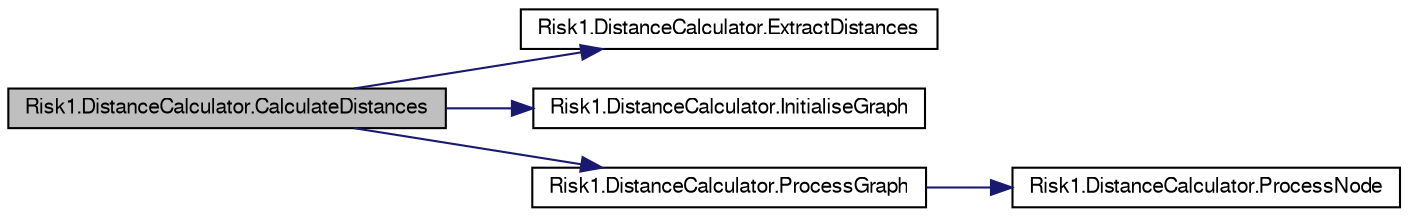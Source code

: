 digraph G
{
  bgcolor="transparent";
  edge [fontname="FreeSans",fontsize="10",labelfontname="FreeSans",labelfontsize="10"];
  node [fontname="FreeSans",fontsize="10",shape=record];
  rankdir="LR";
  Node1 [label="Risk1.DistanceCalculator.CalculateDistances",height=0.2,width=0.4,color="black", fillcolor="grey75", style="filled" fontcolor="black"];
  Node1 -> Node2 [color="midnightblue",fontsize="10",style="solid",fontname="FreeSans"];
  Node2 [label="Risk1.DistanceCalculator.ExtractDistances",height=0.2,width=0.4,color="black",URL="$classRisk1_1_1DistanceCalculator.html#a7df17c778356cd163ff21defd8d9e807"];
  Node1 -> Node3 [color="midnightblue",fontsize="10",style="solid",fontname="FreeSans"];
  Node3 [label="Risk1.DistanceCalculator.InitialiseGraph",height=0.2,width=0.4,color="black",URL="$classRisk1_1_1DistanceCalculator.html#a28dbdabd1327d8119120f74142e76f1c"];
  Node1 -> Node4 [color="midnightblue",fontsize="10",style="solid",fontname="FreeSans"];
  Node4 [label="Risk1.DistanceCalculator.ProcessGraph",height=0.2,width=0.4,color="black",URL="$classRisk1_1_1DistanceCalculator.html#ac48701bd2801768be3f729ed1d6faf2e"];
  Node4 -> Node5 [color="midnightblue",fontsize="10",style="solid",fontname="FreeSans"];
  Node5 [label="Risk1.DistanceCalculator.ProcessNode",height=0.2,width=0.4,color="black",URL="$classRisk1_1_1DistanceCalculator.html#a5fd00755fc8c19babae9cbac289d4372"];
}
